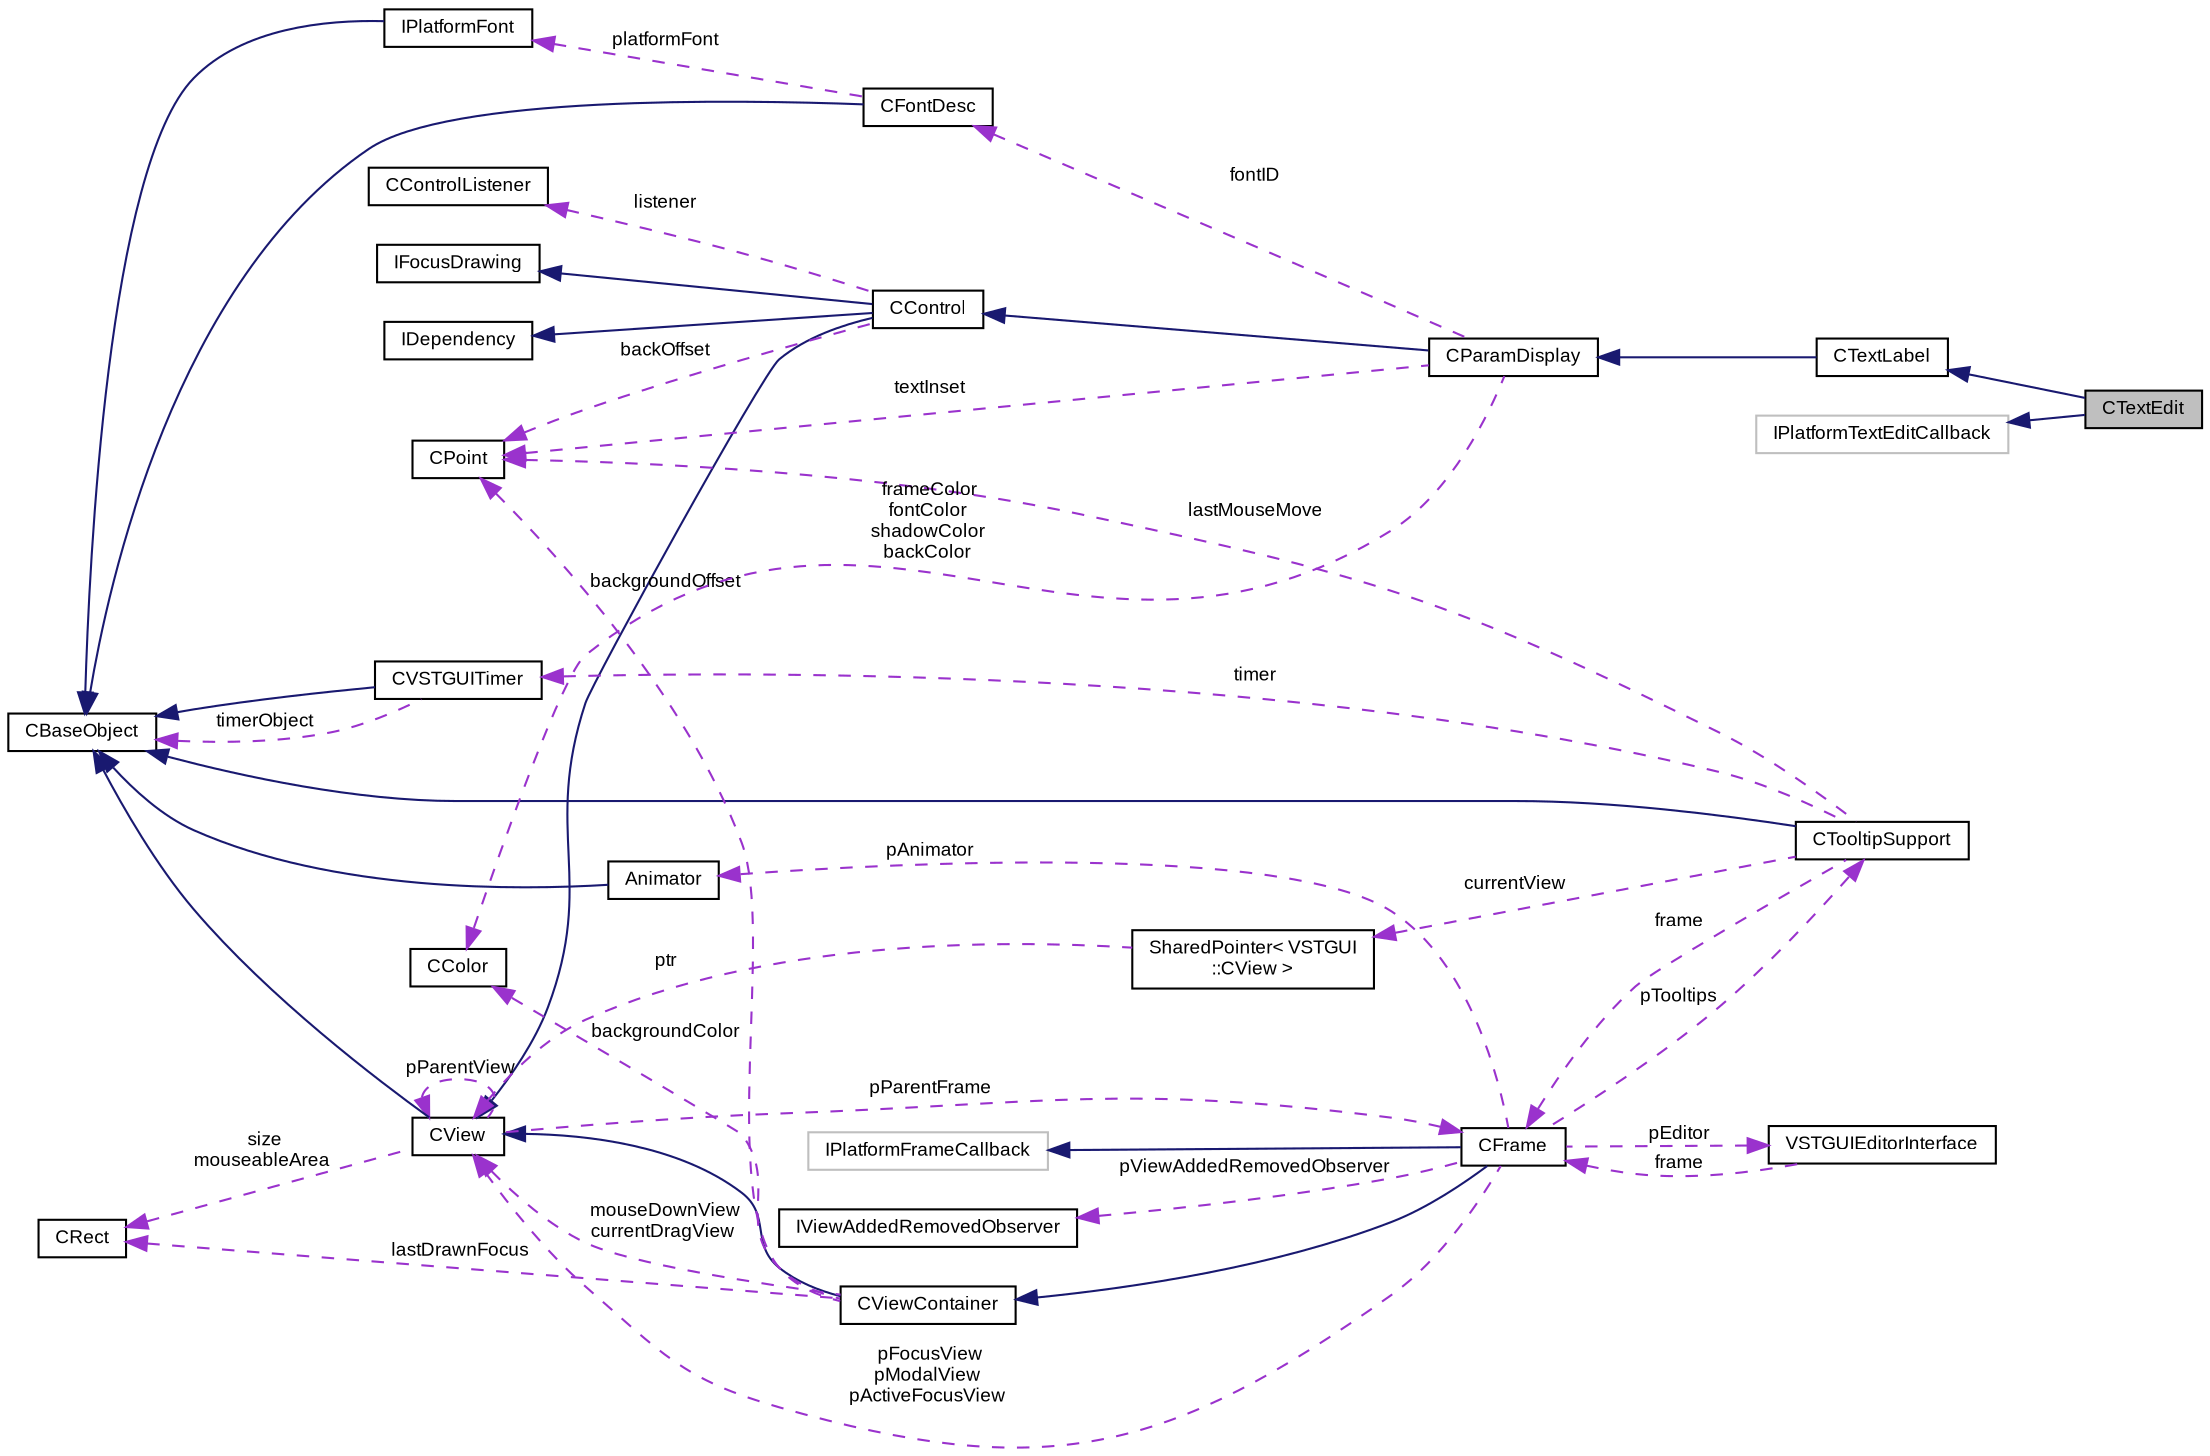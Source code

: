 digraph "CTextEdit"
{
  bgcolor="transparent";
  edge [fontname="Arial",fontsize="9",labelfontname="Arial",labelfontsize="9"];
  node [fontname="Arial",fontsize="9",shape=record];
  rankdir="LR";
  Node1 [label="CTextEdit",height=0.2,width=0.4,color="black", fillcolor="grey75", style="filled" fontcolor="black"];
  Node2 -> Node1 [dir="back",color="midnightblue",fontsize="9",style="solid",fontname="Arial"];
  Node2 [label="CTextLabel",height=0.2,width=0.4,color="black",URL="$class_v_s_t_g_u_i_1_1_c_text_label.html",tooltip="a text label "];
  Node3 -> Node2 [dir="back",color="midnightblue",fontsize="9",style="solid",fontname="Arial"];
  Node3 [label="CParamDisplay",height=0.2,width=0.4,color="black",URL="$class_v_s_t_g_u_i_1_1_c_param_display.html",tooltip="a parameter display "];
  Node4 -> Node3 [dir="back",color="midnightblue",fontsize="9",style="solid",fontname="Arial"];
  Node4 [label="CControl",height=0.2,width=0.4,color="black",URL="$class_v_s_t_g_u_i_1_1_c_control.html",tooltip="base class of all VSTGUI controls "];
  Node5 -> Node4 [dir="back",color="midnightblue",fontsize="9",style="solid",fontname="Arial"];
  Node5 [label="CView",height=0.2,width=0.4,color="black",URL="$class_v_s_t_g_u_i_1_1_c_view.html",tooltip="Base Class of all view objects. "];
  Node6 -> Node5 [dir="back",color="midnightblue",fontsize="9",style="solid",fontname="Arial"];
  Node6 [label="CBaseObject",height=0.2,width=0.4,color="black",URL="$class_v_s_t_g_u_i_1_1_c_base_object.html",tooltip="Base Object with reference counter. "];
  Node7 -> Node5 [dir="back",color="darkorchid3",fontsize="9",style="dashed",label=" pParentFrame" ,fontname="Arial"];
  Node7 [label="CFrame",height=0.2,width=0.4,color="black",URL="$class_v_s_t_g_u_i_1_1_c_frame.html",tooltip="The CFrame is the parent container of all views. "];
  Node8 -> Node7 [dir="back",color="midnightblue",fontsize="9",style="solid",fontname="Arial"];
  Node8 [label="CViewContainer",height=0.2,width=0.4,color="black",URL="$class_v_s_t_g_u_i_1_1_c_view_container.html",tooltip="Container Class of CView objects. "];
  Node5 -> Node8 [dir="back",color="midnightblue",fontsize="9",style="solid",fontname="Arial"];
  Node5 -> Node8 [dir="back",color="darkorchid3",fontsize="9",style="dashed",label=" mouseDownView\ncurrentDragView" ,fontname="Arial"];
  Node9 -> Node8 [dir="back",color="darkorchid3",fontsize="9",style="dashed",label=" backgroundOffset" ,fontname="Arial"];
  Node9 [label="CPoint",height=0.2,width=0.4,color="black",URL="$struct_v_s_t_g_u_i_1_1_c_point.html",tooltip="Point structure. "];
  Node10 -> Node8 [dir="back",color="darkorchid3",fontsize="9",style="dashed",label=" backgroundColor" ,fontname="Arial"];
  Node10 [label="CColor",height=0.2,width=0.4,color="black",URL="$struct_v_s_t_g_u_i_1_1_c_color.html",tooltip="RGBA Color structure. "];
  Node11 -> Node8 [dir="back",color="darkorchid3",fontsize="9",style="dashed",label=" lastDrawnFocus" ,fontname="Arial"];
  Node11 [label="CRect",height=0.2,width=0.4,color="black",URL="$struct_v_s_t_g_u_i_1_1_c_rect.html",tooltip="Rect structure. "];
  Node12 -> Node7 [dir="back",color="midnightblue",fontsize="9",style="solid",fontname="Arial"];
  Node12 [label="IPlatformFrameCallback",height=0.2,width=0.4,color="grey75"];
  Node13 -> Node7 [dir="back",color="darkorchid3",fontsize="9",style="dashed",label=" pViewAddedRemovedObserver" ,fontname="Arial"];
  Node13 [label="IViewAddedRemovedObserver",height=0.2,width=0.4,color="black",URL="$class_v_s_t_g_u_i_1_1_i_view_added_removed_observer.html",tooltip="view added removed observer interface for CFrame "];
  Node5 -> Node7 [dir="back",color="darkorchid3",fontsize="9",style="dashed",label=" pFocusView\npModalView\npActiveFocusView" ,fontname="Arial"];
  Node14 -> Node7 [dir="back",color="darkorchid3",fontsize="9",style="dashed",label=" pAnimator" ,fontname="Arial"];
  Node14 [label="Animator",height=0.2,width=0.4,color="black",URL="$class_v_s_t_g_u_i_1_1_animation_1_1_animator.html",tooltip="Animation runner. "];
  Node6 -> Node14 [dir="back",color="midnightblue",fontsize="9",style="solid",fontname="Arial"];
  Node15 -> Node7 [dir="back",color="darkorchid3",fontsize="9",style="dashed",label=" pTooltips" ,fontname="Arial"];
  Node15 [label="CTooltipSupport",height=0.2,width=0.4,color="black",URL="$class_v_s_t_g_u_i_1_1_c_tooltip_support.html",tooltip="Generic Tooltip Support class. "];
  Node6 -> Node15 [dir="back",color="midnightblue",fontsize="9",style="solid",fontname="Arial"];
  Node7 -> Node15 [dir="back",color="darkorchid3",fontsize="9",style="dashed",label=" frame" ,fontname="Arial"];
  Node9 -> Node15 [dir="back",color="darkorchid3",fontsize="9",style="dashed",label=" lastMouseMove" ,fontname="Arial"];
  Node16 -> Node15 [dir="back",color="darkorchid3",fontsize="9",style="dashed",label=" timer" ,fontname="Arial"];
  Node16 [label="CVSTGUITimer",height=0.2,width=0.4,color="black",URL="$class_v_s_t_g_u_i_1_1_c_v_s_t_g_u_i_timer.html",tooltip="A timer class, which posts timer messages to CBaseObjects. "];
  Node6 -> Node16 [dir="back",color="midnightblue",fontsize="9",style="solid",fontname="Arial"];
  Node6 -> Node16 [dir="back",color="darkorchid3",fontsize="9",style="dashed",label=" timerObject" ,fontname="Arial"];
  Node17 -> Node15 [dir="back",color="darkorchid3",fontsize="9",style="dashed",label=" currentView" ,fontname="Arial"];
  Node17 [label="SharedPointer\< VSTGUI\l::CView \>",height=0.2,width=0.4,color="black",URL="$class_v_s_t_g_u_i_1_1_shared_pointer.html"];
  Node5 -> Node17 [dir="back",color="darkorchid3",fontsize="9",style="dashed",label=" ptr" ,fontname="Arial"];
  Node18 -> Node7 [dir="back",color="darkorchid3",fontsize="9",style="dashed",label=" pEditor" ,fontname="Arial"];
  Node18 [label="VSTGUIEditorInterface",height=0.2,width=0.4,color="black",URL="$class_v_s_t_g_u_i_1_1_v_s_t_g_u_i_editor_interface.html"];
  Node7 -> Node18 [dir="back",color="darkorchid3",fontsize="9",style="dashed",label=" frame" ,fontname="Arial"];
  Node5 -> Node5 [dir="back",color="darkorchid3",fontsize="9",style="dashed",label=" pParentView" ,fontname="Arial"];
  Node11 -> Node5 [dir="back",color="darkorchid3",fontsize="9",style="dashed",label=" size\nmouseableArea" ,fontname="Arial"];
  Node19 -> Node4 [dir="back",color="midnightblue",fontsize="9",style="solid",fontname="Arial"];
  Node19 [label="IFocusDrawing",height=0.2,width=0.4,color="black",URL="$class_v_s_t_g_u_i_1_1_i_focus_drawing.html",tooltip="Custom focus drawing interface. "];
  Node20 -> Node4 [dir="back",color="midnightblue",fontsize="9",style="solid",fontname="Arial"];
  Node20 [label="IDependency",height=0.2,width=0.4,color="black",URL="$class_v_s_t_g_u_i_1_1_i_dependency.html",tooltip="simple dependency between objects. "];
  Node21 -> Node4 [dir="back",color="darkorchid3",fontsize="9",style="dashed",label=" listener" ,fontname="Arial"];
  Node21 [label="CControlListener",height=0.2,width=0.4,color="black",URL="$class_c_control_listener.html"];
  Node9 -> Node4 [dir="back",color="darkorchid3",fontsize="9",style="dashed",label=" backOffset" ,fontname="Arial"];
  Node22 -> Node3 [dir="back",color="darkorchid3",fontsize="9",style="dashed",label=" fontID" ,fontname="Arial"];
  Node22 [label="CFontDesc",height=0.2,width=0.4,color="black",URL="$class_v_s_t_g_u_i_1_1_c_font_desc.html",tooltip="font class "];
  Node6 -> Node22 [dir="back",color="midnightblue",fontsize="9",style="solid",fontname="Arial"];
  Node23 -> Node22 [dir="back",color="darkorchid3",fontsize="9",style="dashed",label=" platformFont" ,fontname="Arial"];
  Node23 [label="IPlatformFont",height=0.2,width=0.4,color="black",URL="$class_v_s_t_g_u_i_1_1_i_platform_font.html",tooltip="platform font class "];
  Node6 -> Node23 [dir="back",color="midnightblue",fontsize="9",style="solid",fontname="Arial"];
  Node9 -> Node3 [dir="back",color="darkorchid3",fontsize="9",style="dashed",label=" textInset" ,fontname="Arial"];
  Node10 -> Node3 [dir="back",color="darkorchid3",fontsize="9",style="dashed",label=" frameColor\nfontColor\nshadowColor\nbackColor" ,fontname="Arial"];
  Node24 -> Node1 [dir="back",color="midnightblue",fontsize="9",style="solid",fontname="Arial"];
  Node24 [label="IPlatformTextEditCallback",height=0.2,width=0.4,color="grey75"];
}
